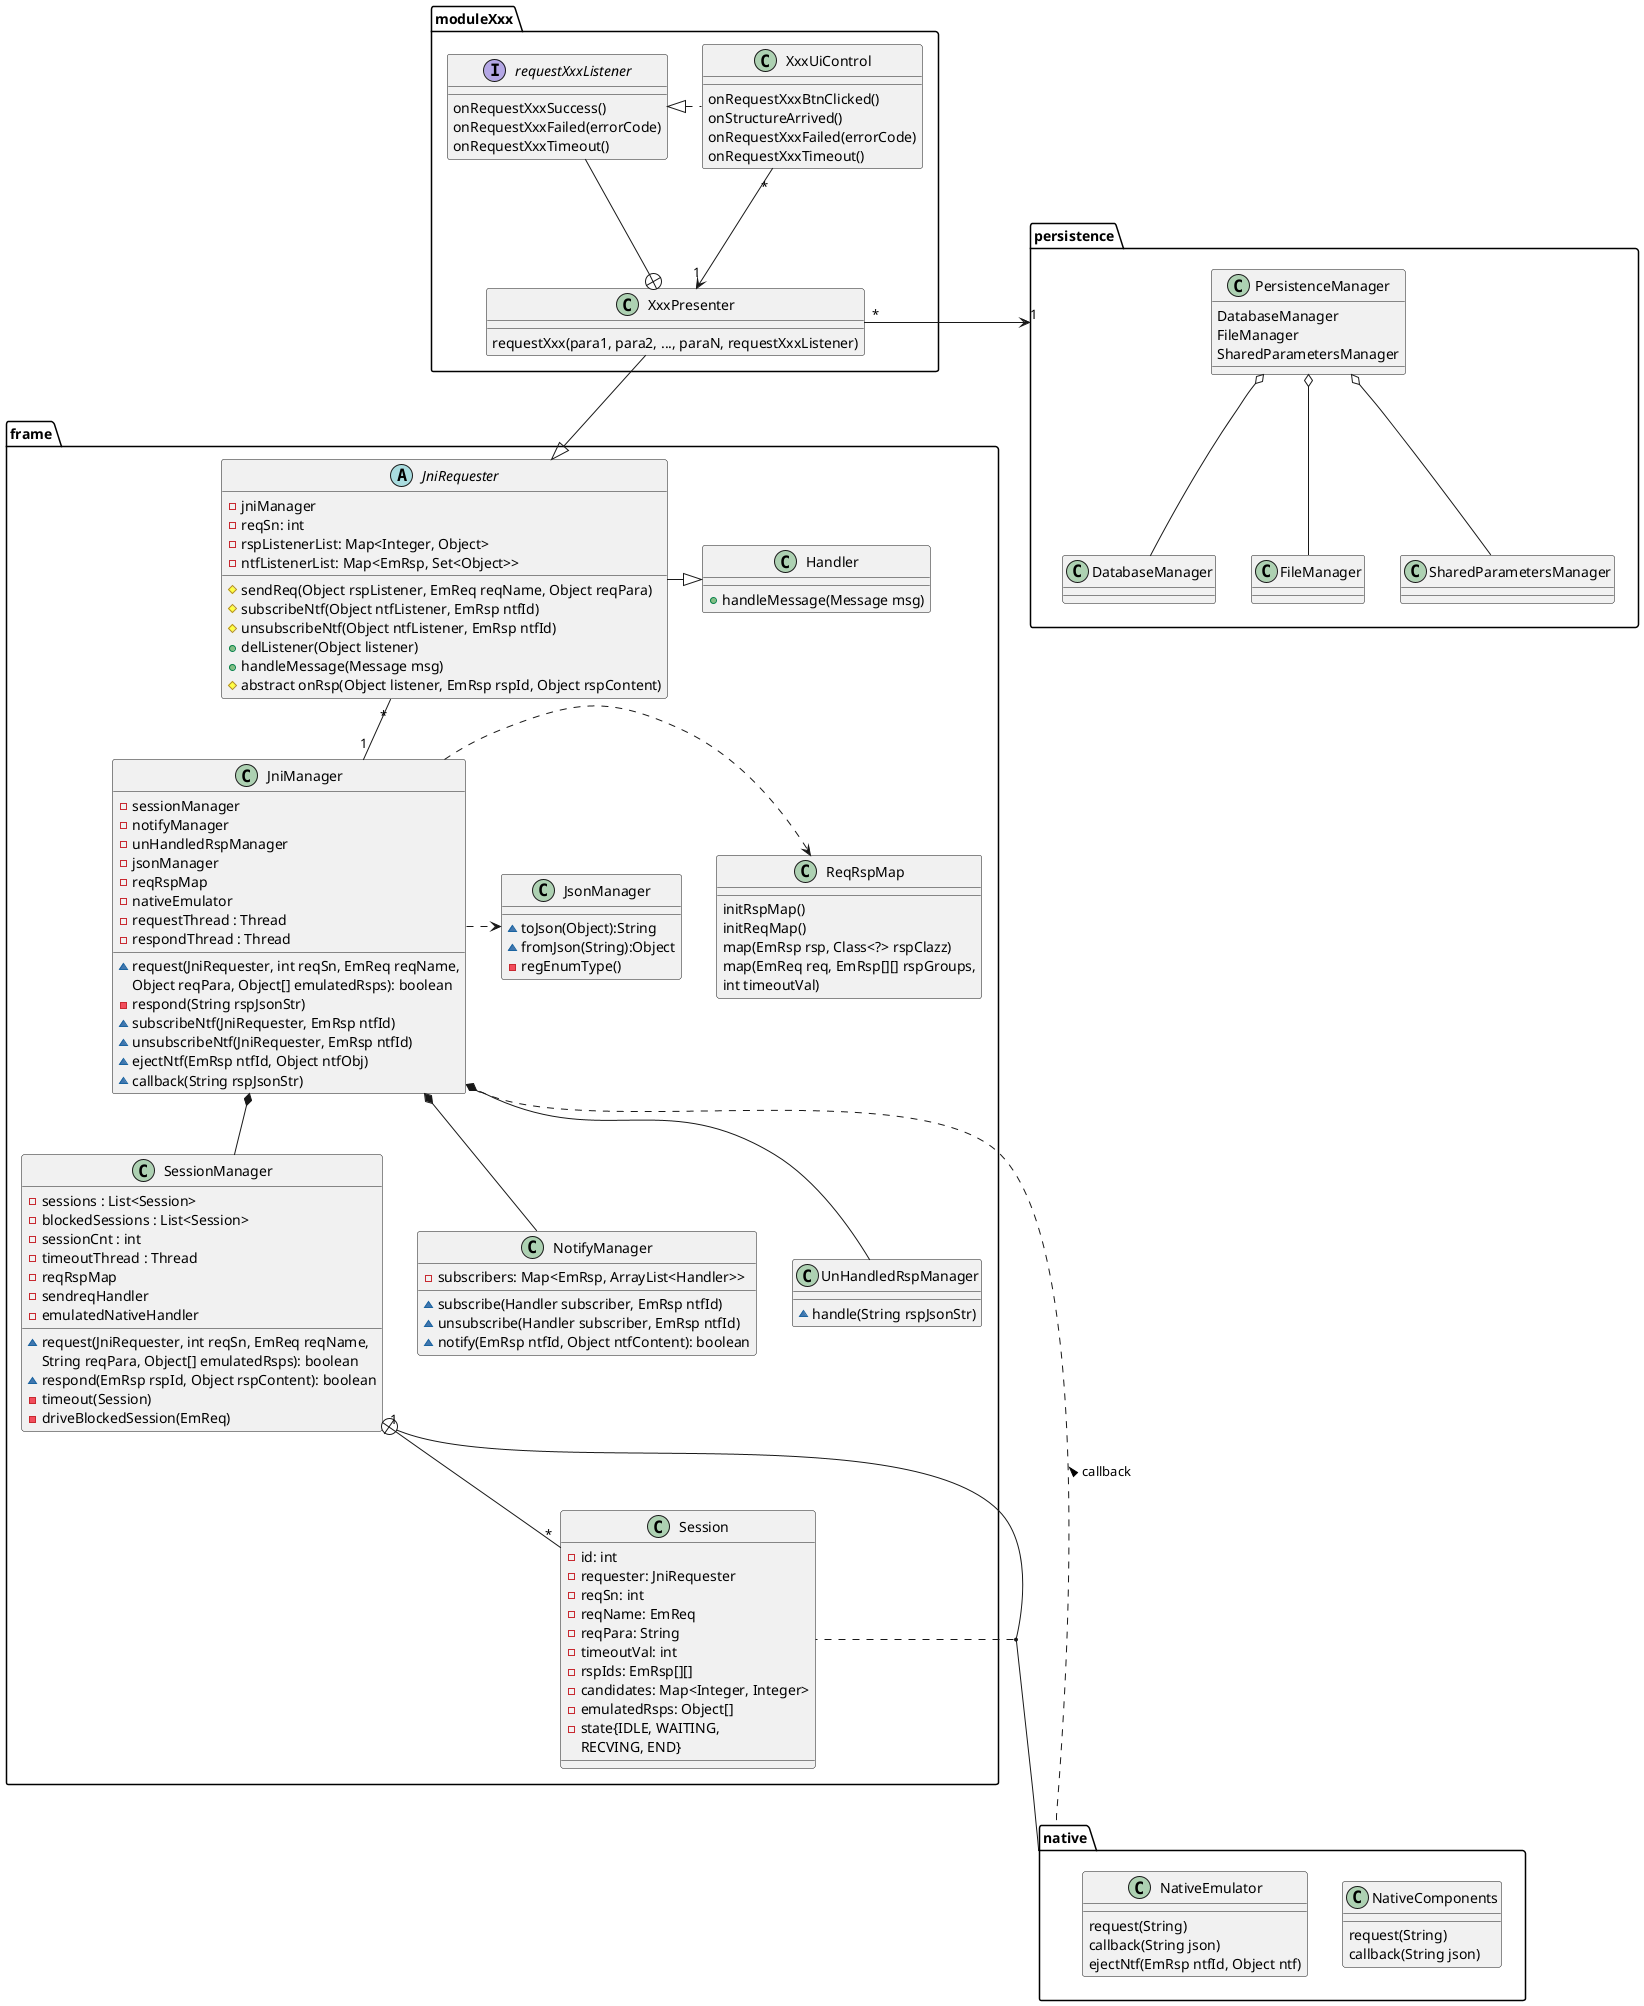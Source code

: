 @startuml


package "moduleXxx"{
    class XxxUiControl{
        onRequestXxxBtnClicked()
        onStructureArrived()
        onRequestXxxFailed(errorCode)
        onRequestXxxTimeout()
    }
    class XxxPresenter{
        requestXxx(para1, para2, ..., paraN, requestXxxListener)
    }
    
    interface requestXxxListener{
        onRequestXxxSuccess()
        onRequestXxxFailed(errorCode)
        onRequestXxxTimeout()
    }

}

XxxUiControl .left.|> requestXxxListener
XxxUiControl "*"-->"1" XxxPresenter

XxxPresenter +-- requestXxxListener


package "persistence"{
    class PersistenceManager{
        DatabaseManager
        FileManager
        SharedParametersManager
    }

    class DatabaseManager{
    }
    class FileManager{
    }
    class SharedParametersManager{
    }

    PersistenceManager o-- DatabaseManager
    PersistenceManager o-- FileManager
    PersistenceManager o-- SharedParametersManager
}

XxxPresenter "*"-right->"1" persistence

package "frame" {

class JniManager{
    -sessionManager
    -notifyManager
    -unHandledRspManager
    -jsonManager
    -reqRspMap
    -nativeEmulator
    -requestThread : Thread
    -respondThread : Thread

    ~request(JniRequester, int reqSn, EmReq reqName,
     Object reqPara, Object[] emulatedRsps): boolean
    -respond(String rspJsonStr)
    ~subscribeNtf(JniRequester, EmRsp ntfId)
    ~unsubscribeNtf(JniRequester, EmRsp ntfId)
    ~ejectNtf(EmRsp ntfId, Object ntfObj)
    ~callback(String rspJsonStr)
}

class SessionManager{
    -sessions : List<Session>
    -blockedSessions : List<Session>
    -sessionCnt : int
    -timeoutThread : Thread
    -reqRspMap
    -sendreqHandler
    -emulatedNativeHandler

    ~request(JniRequester, int reqSn, EmReq reqName,
    String reqPara, Object[] emulatedRsps): boolean
    ~respond(EmRsp rspId, Object rspContent): boolean
    -timeout(Session)
    -driveBlockedSession(EmReq)
}

class Session{
    -id: int
    -requester: JniRequester
    -reqSn: int
    -reqName: EmReq
    -reqPara: String
    -timeoutVal: int
    -rspIds: EmRsp[][]
    -candidates: Map<Integer, Integer>
    -emulatedRsps: Object[]
    -state{IDLE, WAITING,
    RECVING, END}
}

class NotifyManager{
    -subscribers: Map<EmRsp, ArrayList<Handler>>
    ~subscribe(Handler subscriber, EmRsp ntfId)
    ~unsubscribe(Handler subscriber, EmRsp ntfId)
    ~notify(EmRsp ntfId, Object ntfContent): boolean
}

class UnHandledRspManager{
    ~handle(String rspJsonStr)
}

class JsonManager{
    ~toJson(Object):String
    ~fromJson(String):Object
    -regEnumType()
}


class ReqRspMap{
    initRspMap()
    initReqMap()
    map(EmRsp rsp, Class<?> rspClazz)
    map(EmReq req, EmRsp[][] rspGroups, 
    int timeoutVal)
}

'class NativeMethods{
'    ~invoke(methodName, jsonStr)
'    -method1(jsonStr)
'    -method2(jsonStr)
'}

abstract class JniRequester{
    -jniManager
    -reqSn: int
    -rspListenerList: Map<Integer, Object>
    -ntfListenerList: Map<EmRsp, Set<Object>>
    #sendReq(Object rspListener, EmReq reqName, Object reqPara)
    #subscribeNtf(Object ntfListener, EmRsp ntfId)
    #unsubscribeNtf(Object ntfListener, EmRsp ntfId)
    +delListener(Object listener)
    +handleMessage(Message msg)
    #abstract onRsp(Object listener, EmRsp rspId, Object rspContent)
}
class Handler{
    +handleMessage(Message msg)
}
JniRequester -right-|> Handler

}

XxxPresenter --|>JniRequester
JniRequester "*"--"1" JniManager
JniManager *-- SessionManager
JniManager *-- NotifyManager
JniManager *-- UnHandledRspManager
JniManager .. native : < callback
JniManager .right.> ReqRspMap
JniManager .right.> JsonManager
(SessionManager, native)..Session

SessionManager "1"+--"*" Session

package "native" {
    class NativeComponents{
        request(String)
        callback(String json)
    }
    class NativeEmulator{
        request(String)
        callback(String json)
        ejectNtf(EmRsp ntfId, Object ntf)
    }
}

@enduml
